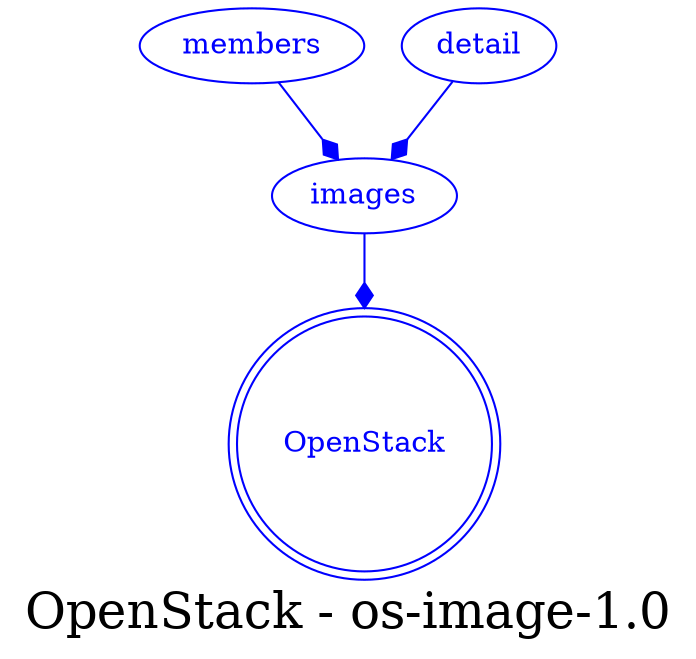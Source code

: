 digraph LexiconGraph {
graph[label="OpenStack - os-image-1.0", fontsize=24]
splines=true
"OpenStack" [color=blue, fontcolor=blue, shape=doublecircle]
"images" -> "OpenStack" [color=blue, fontcolor=blue, arrowhead=diamond, arrowtail=none]
"images" [color=blue, fontcolor=blue, shape=ellipse]
"members" -> "images" [color=blue, fontcolor=blue, arrowhead=diamond, arrowtail=none]
"members" [color=blue, fontcolor=blue, shape=ellipse]
"detail" -> "images" [color=blue, fontcolor=blue, arrowhead=diamond, arrowtail=none]
"detail" [color=blue, fontcolor=blue, shape=ellipse]
}
